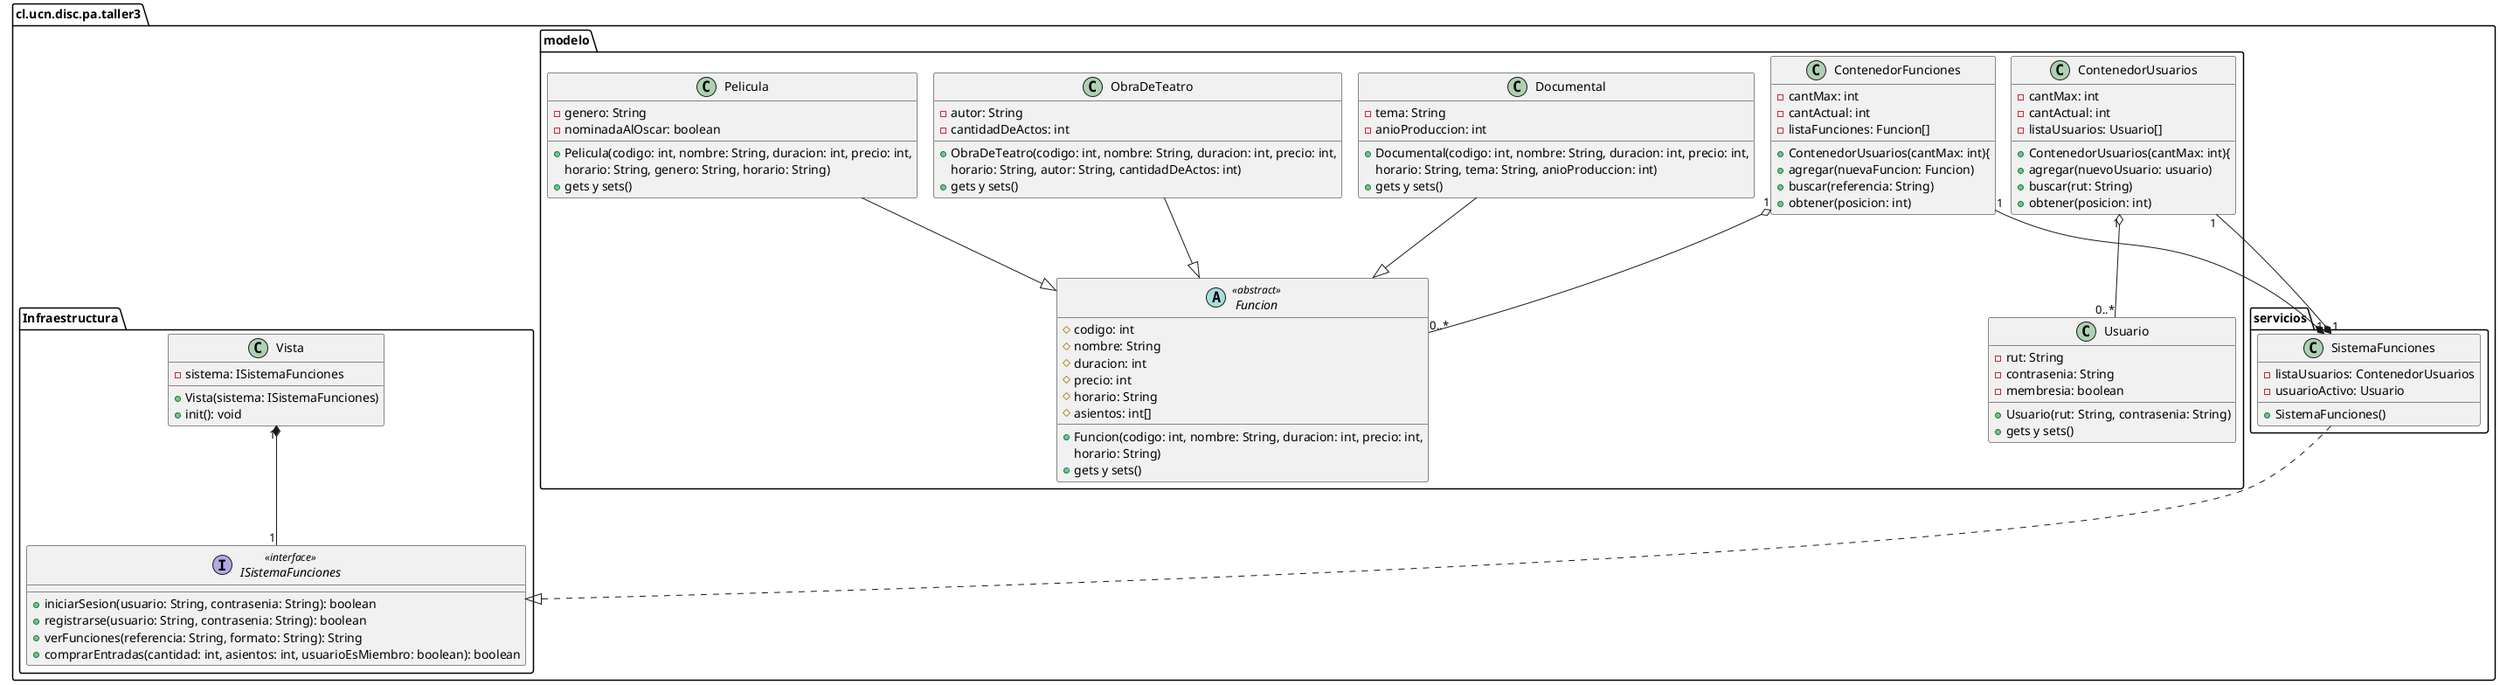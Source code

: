 @startuml
'https://plantuml.com/sequence-diagram
!pragma layout smetana
set separator none

package cl.ucn.disc.pa.taller3 {
    package modelo {

        abstract class Funcion <<abstract>> {
            # codigo: int
            # nombre: String
            # duracion: int
            # precio: int
            # horario: String
            # asientos: int[]
            + Funcion(codigo: int, nombre: String, duracion: int, precio: int,
            horario: String)
            + gets y sets()
            }
        class Pelicula {

            - genero: String
            - nominadaAlOscar: boolean

            + Pelicula(codigo: int, nombre: String, duracion: int, precio: int,
                           horario: String, genero: String, horario: String)
            + gets y sets()
            }

        class ObraDeTeatro{
            - autor: String
            - cantidadDeActos: int

            + ObraDeTeatro(codigo: int, nombre: String, duracion: int, precio: int,
                                   horario: String, autor: String, cantidadDeActos: int)
            + gets y sets()
        }

        class Documental{
            - tema: String
            - anioProduccion: int

            + Documental(codigo: int, nombre: String, duracion: int, precio: int,
                               horario: String, tema: String, anioProduccion: int)
            + gets y sets()
        }

        class ContenedorFunciones{
            - cantMax: int
            - cantActual: int
            - listaFunciones: Funcion[]
            + ContenedorUsuarios(cantMax: int){
            + agregar(nuevaFuncion: Funcion)
            + buscar(referencia: String)
            + obtener(posicion: int)
        }

        class Usuario{
            - rut: String
            - contrasenia: String
            - membresia: boolean

            + Usuario(rut: String, contrasenia: String)
            + gets y sets()

        }

        class ContenedorUsuarios{
            - cantMax: int
            - cantActual: int
            - listaUsuarios: Usuario[]

            + ContenedorUsuarios(cantMax: int){
            + agregar(nuevoUsuario: usuario)
            + buscar(rut: String)
            + obtener(posicion: int)
        }
    }

    package Infraestructura {
        class Vista {
        - sistema: ISistemaFunciones

        + Vista(sistema: ISistemaFunciones)
        + init(): void

        }

        interface ISistemaFunciones <<interface>> {
        + iniciarSesion(usuario: String, contrasenia: String): boolean
        + registrarse(usuario: String, contrasenia: String): boolean
        + verFunciones(referencia: String, formato: String): String
        + comprarEntradas(cantidad: int, asientos: int, usuarioEsMiembro: boolean): boolean
        }
    }

    package servicios {

        class SistemaFunciones {
            - listaUsuarios: ContenedorUsuarios
            - usuarioActivo: Usuario
            + SistemaFunciones()
        }
    }

    Pelicula ---|> Funcion
    ObraDeTeatro ---|> Funcion
    Documental ---|> Funcion

    SistemaFunciones ...|> ISistemaFunciones
    Vista "1" *--- "1" ISistemaFunciones

    ContenedorUsuarios "1" ---* "1" SistemaFunciones
    ContenedorFunciones "1" ---* "1" SistemaFunciones
    ContenedorUsuarios "1" o--- "0..*" Usuario
    ContenedorFunciones "1" o--- "0..*" Funcion
}
@enduml